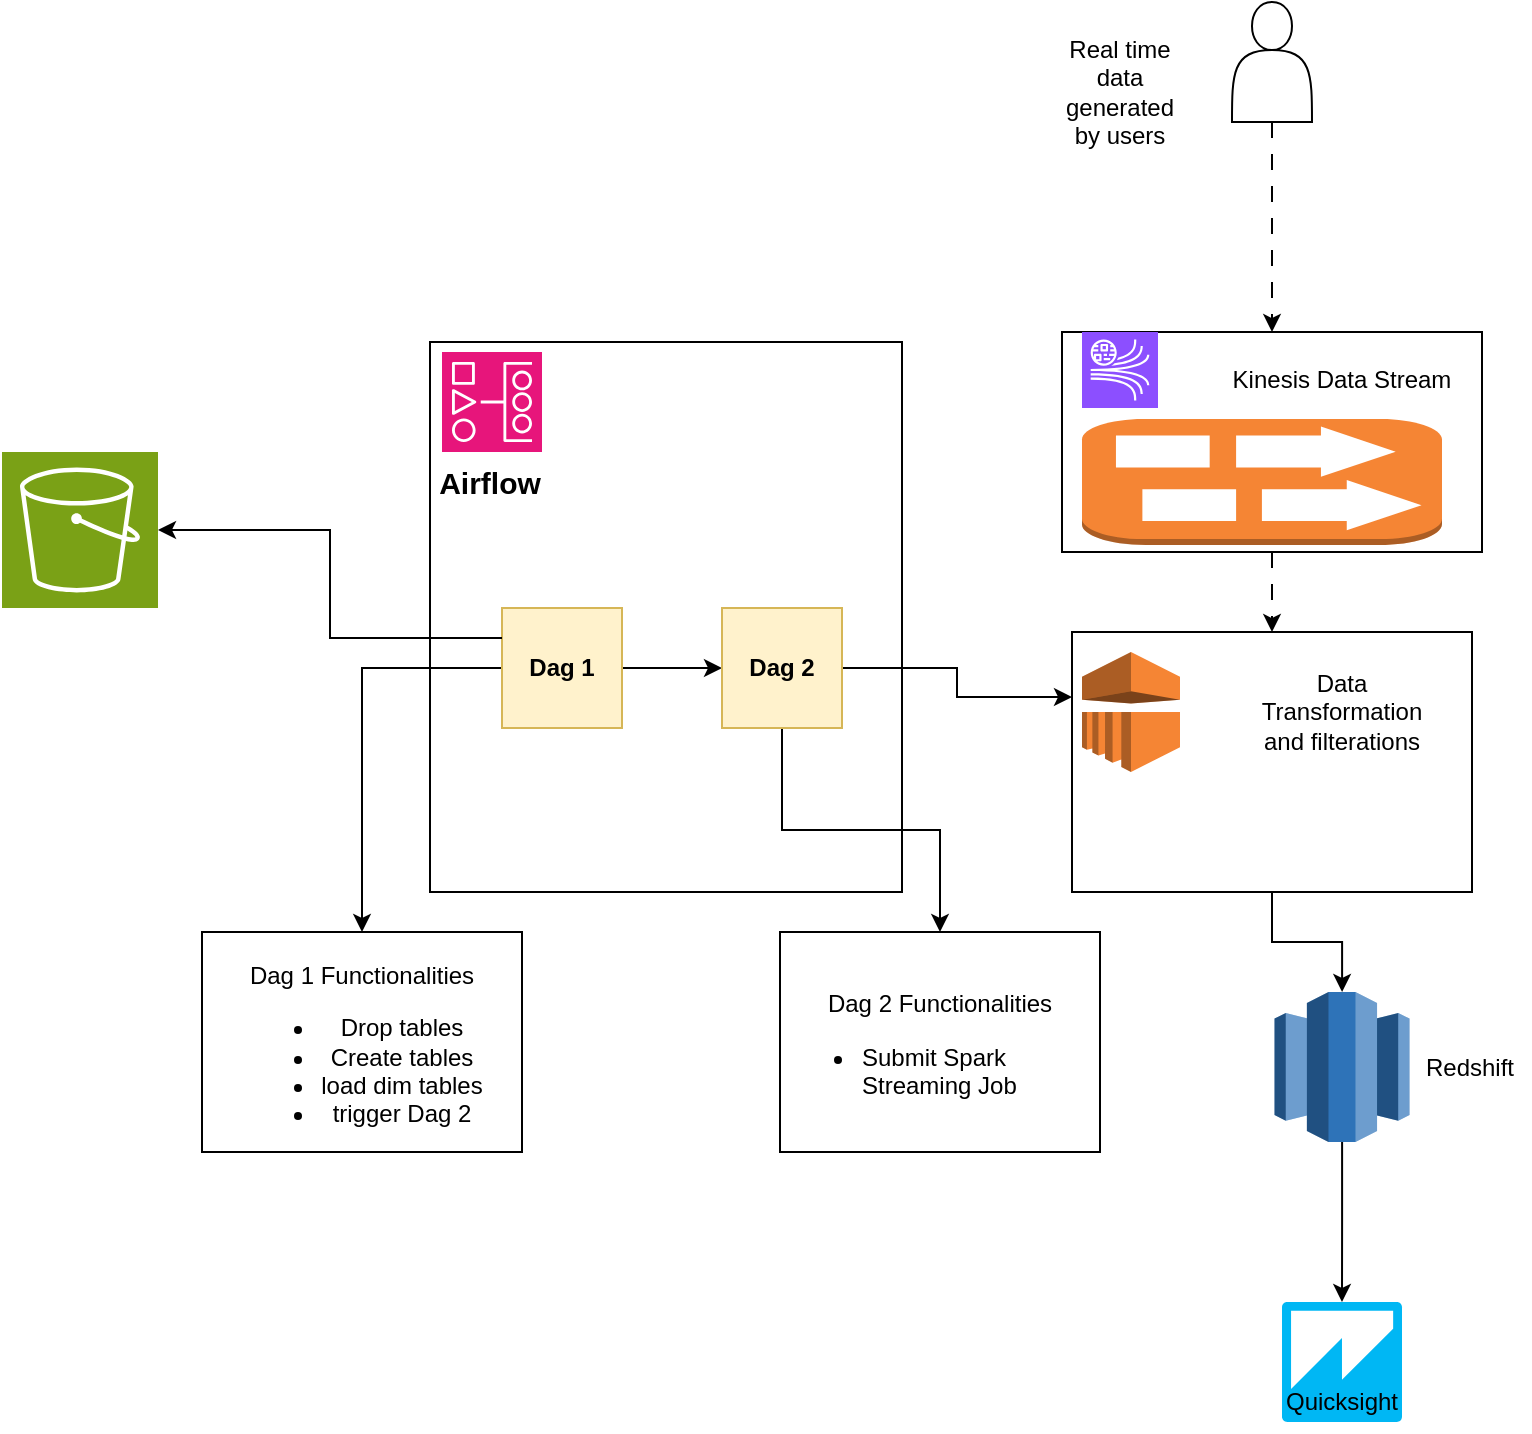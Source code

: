 <mxfile version="24.7.13">
  <diagram name="Page-1" id="0bVTsro5DyWgAgySdJwr">
    <mxGraphModel dx="906" dy="1564" grid="1" gridSize="10" guides="1" tooltips="1" connect="1" arrows="1" fold="1" page="1" pageScale="1" pageWidth="827" pageHeight="1169" math="0" shadow="0">
      <root>
        <mxCell id="0" />
        <mxCell id="1" parent="0" />
        <mxCell id="nlW5u8sgVXCcGMv_1UzE-28" value="" style="edgeStyle=orthogonalEdgeStyle;rounded=0;orthogonalLoop=1;jettySize=auto;html=1;" edge="1" parent="1" source="nlW5u8sgVXCcGMv_1UzE-22" target="nlW5u8sgVXCcGMv_1UzE-27">
          <mxGeometry relative="1" as="geometry" />
        </mxCell>
        <mxCell id="nlW5u8sgVXCcGMv_1UzE-22" value="" style="rounded=0;whiteSpace=wrap;html=1;" vertex="1" parent="1">
          <mxGeometry x="615" y="190" width="200" height="130" as="geometry" />
        </mxCell>
        <mxCell id="nlW5u8sgVXCcGMv_1UzE-23" value="" style="edgeStyle=orthogonalEdgeStyle;rounded=0;orthogonalLoop=1;jettySize=auto;html=1;flowAnimation=1;" edge="1" parent="1" source="nlW5u8sgVXCcGMv_1UzE-14" target="nlW5u8sgVXCcGMv_1UzE-22">
          <mxGeometry relative="1" as="geometry" />
        </mxCell>
        <mxCell id="nlW5u8sgVXCcGMv_1UzE-14" value="" style="rounded=0;whiteSpace=wrap;html=1;" vertex="1" parent="1">
          <mxGeometry x="610" y="40" width="210" height="110" as="geometry" />
        </mxCell>
        <mxCell id="nlW5u8sgVXCcGMv_1UzE-3" value="" style="rounded=0;whiteSpace=wrap;html=1;" vertex="1" parent="1">
          <mxGeometry x="294" y="45" width="236" height="275" as="geometry" />
        </mxCell>
        <mxCell id="nlW5u8sgVXCcGMv_1UzE-1" value="" style="sketch=0;points=[[0,0,0],[0.25,0,0],[0.5,0,0],[0.75,0,0],[1,0,0],[0,1,0],[0.25,1,0],[0.5,1,0],[0.75,1,0],[1,1,0],[0,0.25,0],[0,0.5,0],[0,0.75,0],[1,0.25,0],[1,0.5,0],[1,0.75,0]];outlineConnect=0;fontColor=#232F3E;fillColor=#7AA116;strokeColor=#ffffff;dashed=0;verticalLabelPosition=bottom;verticalAlign=top;align=center;html=1;fontSize=12;fontStyle=0;aspect=fixed;shape=mxgraph.aws4.resourceIcon;resIcon=mxgraph.aws4.s3;" vertex="1" parent="1">
          <mxGeometry x="80" y="100" width="78" height="78" as="geometry" />
        </mxCell>
        <mxCell id="nlW5u8sgVXCcGMv_1UzE-2" value="" style="sketch=0;points=[[0,0,0],[0.25,0,0],[0.5,0,0],[0.75,0,0],[1,0,0],[0,1,0],[0.25,1,0],[0.5,1,0],[0.75,1,0],[1,1,0],[0,0.25,0],[0,0.5,0],[0,0.75,0],[1,0.25,0],[1,0.5,0],[1,0.75,0]];outlineConnect=0;fontColor=#232F3E;fillColor=#E7157B;strokeColor=#ffffff;dashed=0;verticalLabelPosition=bottom;verticalAlign=top;align=center;html=1;fontSize=12;fontStyle=0;aspect=fixed;shape=mxgraph.aws4.resourceIcon;resIcon=mxgraph.aws4.managed_workflows_for_apache_airflow;" vertex="1" parent="1">
          <mxGeometry x="300" y="50" width="50" height="50" as="geometry" />
        </mxCell>
        <mxCell id="nlW5u8sgVXCcGMv_1UzE-4" value="&lt;b&gt;&lt;font style=&quot;font-size: 15px;&quot;&gt;Airflow&lt;/font&gt;&lt;/b&gt;" style="text;strokeColor=none;align=center;fillColor=none;html=1;verticalAlign=middle;whiteSpace=wrap;rounded=0;" vertex="1" parent="1">
          <mxGeometry x="294" y="100" width="60" height="30" as="geometry" />
        </mxCell>
        <mxCell id="nlW5u8sgVXCcGMv_1UzE-5" value="" style="rounded=0;whiteSpace=wrap;html=1;" vertex="1" parent="1">
          <mxGeometry x="330" y="178" width="60" height="60" as="geometry" />
        </mxCell>
        <mxCell id="nlW5u8sgVXCcGMv_1UzE-8" value="" style="edgeStyle=orthogonalEdgeStyle;rounded=0;orthogonalLoop=1;jettySize=auto;html=1;" edge="1" parent="1" source="nlW5u8sgVXCcGMv_1UzE-6" target="nlW5u8sgVXCcGMv_1UzE-7">
          <mxGeometry relative="1" as="geometry" />
        </mxCell>
        <mxCell id="nlW5u8sgVXCcGMv_1UzE-10" style="edgeStyle=orthogonalEdgeStyle;rounded=0;orthogonalLoop=1;jettySize=auto;html=1;exitX=0;exitY=0.5;exitDx=0;exitDy=0;entryX=0.5;entryY=0;entryDx=0;entryDy=0;" edge="1" parent="1" source="nlW5u8sgVXCcGMv_1UzE-6" target="nlW5u8sgVXCcGMv_1UzE-9">
          <mxGeometry relative="1" as="geometry" />
        </mxCell>
        <mxCell id="nlW5u8sgVXCcGMv_1UzE-6" value="&lt;b&gt;Dag 1&lt;/b&gt;" style="rounded=0;whiteSpace=wrap;html=1;fillColor=#fff2cc;strokeColor=#d6b656;" vertex="1" parent="1">
          <mxGeometry x="330" y="178" width="60" height="60" as="geometry" />
        </mxCell>
        <mxCell id="nlW5u8sgVXCcGMv_1UzE-24" style="edgeStyle=orthogonalEdgeStyle;rounded=0;orthogonalLoop=1;jettySize=auto;html=1;entryX=0.5;entryY=0;entryDx=0;entryDy=0;" edge="1" parent="1" source="nlW5u8sgVXCcGMv_1UzE-7" target="nlW5u8sgVXCcGMv_1UzE-11">
          <mxGeometry relative="1" as="geometry" />
        </mxCell>
        <mxCell id="nlW5u8sgVXCcGMv_1UzE-25" style="edgeStyle=orthogonalEdgeStyle;rounded=0;orthogonalLoop=1;jettySize=auto;html=1;entryX=0;entryY=0.25;entryDx=0;entryDy=0;" edge="1" parent="1" source="nlW5u8sgVXCcGMv_1UzE-7" target="nlW5u8sgVXCcGMv_1UzE-22">
          <mxGeometry relative="1" as="geometry" />
        </mxCell>
        <mxCell id="nlW5u8sgVXCcGMv_1UzE-7" value="&lt;b&gt;Dag 2&lt;/b&gt;" style="rounded=0;whiteSpace=wrap;html=1;fillColor=#fff2cc;strokeColor=#d6b656;" vertex="1" parent="1">
          <mxGeometry x="440" y="178" width="60" height="60" as="geometry" />
        </mxCell>
        <mxCell id="nlW5u8sgVXCcGMv_1UzE-9" value="&lt;div&gt;&lt;br&gt;&lt;/div&gt;&lt;div&gt;Dag 1 Functionalities&lt;/div&gt;&lt;ul&gt;&lt;li&gt;Drop tables&lt;/li&gt;&lt;li&gt;Create tables&lt;/li&gt;&lt;li&gt;load dim tables&lt;/li&gt;&lt;li&gt;trigger Dag 2&lt;/li&gt;&lt;/ul&gt;" style="rounded=0;whiteSpace=wrap;html=1;" vertex="1" parent="1">
          <mxGeometry x="180" y="340" width="160" height="110" as="geometry" />
        </mxCell>
        <mxCell id="nlW5u8sgVXCcGMv_1UzE-11" value="&lt;div&gt;&lt;br&gt;&lt;/div&gt;&lt;div&gt;Dag 2 Functionalities&lt;/div&gt;&lt;div style=&quot;text-align: left;&quot;&gt;&lt;ul&gt;&lt;li&gt;Submit Spark Streaming Job&lt;/li&gt;&lt;/ul&gt;&lt;/div&gt;" style="rounded=0;whiteSpace=wrap;html=1;" vertex="1" parent="1">
          <mxGeometry x="469" y="340" width="160" height="110" as="geometry" />
        </mxCell>
        <mxCell id="nlW5u8sgVXCcGMv_1UzE-12" value="" style="outlineConnect=0;dashed=0;verticalLabelPosition=bottom;verticalAlign=top;align=center;html=1;shape=mxgraph.aws3.kinesis_streams;fillColor=#F58534;gradientColor=none;" vertex="1" parent="1">
          <mxGeometry x="620" y="83.5" width="180" height="63" as="geometry" />
        </mxCell>
        <mxCell id="nlW5u8sgVXCcGMv_1UzE-13" value="" style="sketch=0;points=[[0,0,0],[0.25,0,0],[0.5,0,0],[0.75,0,0],[1,0,0],[0,1,0],[0.25,1,0],[0.5,1,0],[0.75,1,0],[1,1,0],[0,0.25,0],[0,0.5,0],[0,0.75,0],[1,0.25,0],[1,0.5,0],[1,0.75,0]];outlineConnect=0;fontColor=#232F3E;fillColor=#8C4FFF;strokeColor=#ffffff;dashed=0;verticalLabelPosition=bottom;verticalAlign=top;align=center;html=1;fontSize=12;fontStyle=0;aspect=fixed;shape=mxgraph.aws4.resourceIcon;resIcon=mxgraph.aws4.kinesis_data_streams;direction=west;" vertex="1" parent="1">
          <mxGeometry x="620" y="40" width="38" height="38" as="geometry" />
        </mxCell>
        <mxCell id="nlW5u8sgVXCcGMv_1UzE-15" value="Kinesis Data Stream" style="text;strokeColor=none;align=center;fillColor=none;html=1;verticalAlign=middle;whiteSpace=wrap;rounded=0;" vertex="1" parent="1">
          <mxGeometry x="690" y="43.5" width="120" height="40" as="geometry" />
        </mxCell>
        <mxCell id="nlW5u8sgVXCcGMv_1UzE-18" style="edgeStyle=orthogonalEdgeStyle;rounded=0;orthogonalLoop=1;jettySize=auto;html=1;entryX=0.5;entryY=0;entryDx=0;entryDy=0;exitX=0.5;exitY=1;exitDx=0;exitDy=0;flowAnimation=1;" edge="1" parent="1" source="nlW5u8sgVXCcGMv_1UzE-20" target="nlW5u8sgVXCcGMv_1UzE-14">
          <mxGeometry relative="1" as="geometry">
            <mxPoint x="715" y="-60" as="sourcePoint" />
          </mxGeometry>
        </mxCell>
        <mxCell id="nlW5u8sgVXCcGMv_1UzE-17" value="Real time data generated by users" style="text;strokeColor=none;align=center;fillColor=none;html=1;verticalAlign=middle;whiteSpace=wrap;rounded=0;" vertex="1" parent="1">
          <mxGeometry x="609" y="-95" width="60" height="30" as="geometry" />
        </mxCell>
        <mxCell id="nlW5u8sgVXCcGMv_1UzE-20" value="" style="shape=actor;whiteSpace=wrap;html=1;" vertex="1" parent="1">
          <mxGeometry x="695" y="-125" width="40" height="60" as="geometry" />
        </mxCell>
        <mxCell id="nlW5u8sgVXCcGMv_1UzE-21" value="" style="outlineConnect=0;dashed=0;verticalLabelPosition=bottom;verticalAlign=top;align=center;html=1;shape=mxgraph.aws3.emr;fillColor=#F58534;gradientColor=none;" vertex="1" parent="1">
          <mxGeometry x="620" y="200" width="49" height="60" as="geometry" />
        </mxCell>
        <mxCell id="nlW5u8sgVXCcGMv_1UzE-26" value="Data Transformation and filterations" style="text;strokeColor=none;align=center;fillColor=none;html=1;verticalAlign=middle;whiteSpace=wrap;rounded=0;" vertex="1" parent="1">
          <mxGeometry x="720" y="215" width="60" height="30" as="geometry" />
        </mxCell>
        <mxCell id="nlW5u8sgVXCcGMv_1UzE-30" value="" style="edgeStyle=orthogonalEdgeStyle;rounded=0;orthogonalLoop=1;jettySize=auto;html=1;" edge="1" parent="1" source="nlW5u8sgVXCcGMv_1UzE-27" target="nlW5u8sgVXCcGMv_1UzE-29">
          <mxGeometry relative="1" as="geometry" />
        </mxCell>
        <mxCell id="nlW5u8sgVXCcGMv_1UzE-27" value="" style="outlineConnect=0;dashed=0;verticalLabelPosition=bottom;verticalAlign=top;align=center;html=1;shape=mxgraph.aws3.redshift;fillColor=#2E73B8;gradientColor=none;" vertex="1" parent="1">
          <mxGeometry x="716.25" y="370" width="67.5" height="75" as="geometry" />
        </mxCell>
        <mxCell id="nlW5u8sgVXCcGMv_1UzE-29" value="" style="outlineConnect=0;dashed=0;verticalLabelPosition=bottom;verticalAlign=top;align=center;html=1;shape=mxgraph.aws3.quicksight;fillColor=#00B7F4;gradientColor=none;" vertex="1" parent="1">
          <mxGeometry x="720" y="525" width="60" height="60" as="geometry" />
        </mxCell>
        <mxCell id="nlW5u8sgVXCcGMv_1UzE-31" value="Redshift" style="text;strokeColor=none;align=center;fillColor=none;html=1;verticalAlign=middle;whiteSpace=wrap;rounded=0;" vertex="1" parent="1">
          <mxGeometry x="783.75" y="392.5" width="60" height="30" as="geometry" />
        </mxCell>
        <mxCell id="nlW5u8sgVXCcGMv_1UzE-32" value="Quicksight" style="text;strokeColor=none;align=center;fillColor=none;html=1;verticalAlign=middle;whiteSpace=wrap;rounded=0;" vertex="1" parent="1">
          <mxGeometry x="720" y="560" width="60" height="30" as="geometry" />
        </mxCell>
        <mxCell id="nlW5u8sgVXCcGMv_1UzE-33" style="edgeStyle=orthogonalEdgeStyle;rounded=0;orthogonalLoop=1;jettySize=auto;html=1;exitX=0;exitY=0.25;exitDx=0;exitDy=0;entryX=1;entryY=0.5;entryDx=0;entryDy=0;entryPerimeter=0;" edge="1" parent="1" source="nlW5u8sgVXCcGMv_1UzE-6" target="nlW5u8sgVXCcGMv_1UzE-1">
          <mxGeometry relative="1" as="geometry" />
        </mxCell>
      </root>
    </mxGraphModel>
  </diagram>
</mxfile>
